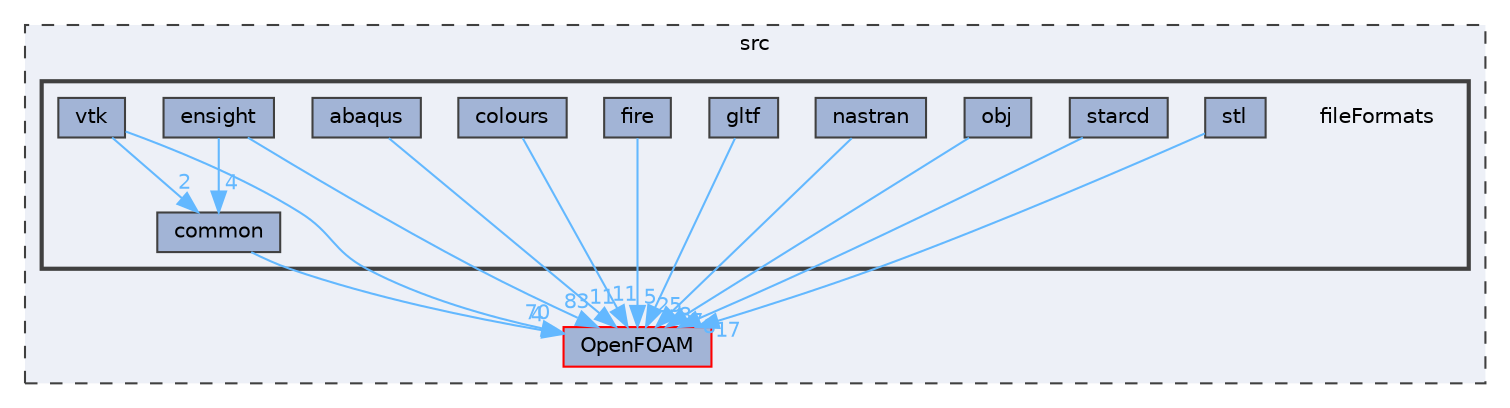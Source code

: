 digraph "src/fileFormats"
{
 // LATEX_PDF_SIZE
  bgcolor="transparent";
  edge [fontname=Helvetica,fontsize=10,labelfontname=Helvetica,labelfontsize=10];
  node [fontname=Helvetica,fontsize=10,shape=box,height=0.2,width=0.4];
  compound=true
  subgraph clusterdir_68267d1309a1af8e8297ef4c3efbcdba {
    graph [ bgcolor="#edf0f7", pencolor="grey25", label="src", fontname=Helvetica,fontsize=10 style="filled,dashed", URL="dir_68267d1309a1af8e8297ef4c3efbcdba.html",tooltip=""]
  dir_c5473ff19b20e6ec4dfe5c310b3778a8 [label="OpenFOAM", fillcolor="#a2b4d6", color="red", style="filled", URL="dir_c5473ff19b20e6ec4dfe5c310b3778a8.html",tooltip=""];
  subgraph clusterdir_b05602f37bb521a7142c0a3e200b5f35 {
    graph [ bgcolor="#edf0f7", pencolor="grey25", label="", fontname=Helvetica,fontsize=10 style="filled,bold", URL="dir_b05602f37bb521a7142c0a3e200b5f35.html",tooltip=""]
    dir_b05602f37bb521a7142c0a3e200b5f35 [shape=plaintext, label="fileFormats"];
  dir_52c0a77eaabe5804709e47522c64be5c [label="abaqus", fillcolor="#a2b4d6", color="grey25", style="filled", URL="dir_52c0a77eaabe5804709e47522c64be5c.html",tooltip=""];
  dir_cd36a8903d4d41efa0a8481b931cc85b [label="colours", fillcolor="#a2b4d6", color="grey25", style="filled", URL="dir_cd36a8903d4d41efa0a8481b931cc85b.html",tooltip=""];
  dir_354aa7fa7c4f301d2b135419536f9e99 [label="common", fillcolor="#a2b4d6", color="grey25", style="filled", URL="dir_354aa7fa7c4f301d2b135419536f9e99.html",tooltip=""];
  dir_96586e5e3382cdca7ec33a231393ed79 [label="ensight", fillcolor="#a2b4d6", color="grey25", style="filled", URL="dir_96586e5e3382cdca7ec33a231393ed79.html",tooltip=""];
  dir_88494de5f62d98be8450c6c92f857665 [label="fire", fillcolor="#a2b4d6", color="grey25", style="filled", URL="dir_88494de5f62d98be8450c6c92f857665.html",tooltip=""];
  dir_d0fb2293190fe442e397e91f37a861e7 [label="gltf", fillcolor="#a2b4d6", color="grey25", style="filled", URL="dir_d0fb2293190fe442e397e91f37a861e7.html",tooltip=""];
  dir_289cba873235e87d1ad2b4eca237c5bc [label="nastran", fillcolor="#a2b4d6", color="grey25", style="filled", URL="dir_289cba873235e87d1ad2b4eca237c5bc.html",tooltip=""];
  dir_f340446c9e4f3e7479743f6d42e6c987 [label="obj", fillcolor="#a2b4d6", color="grey25", style="filled", URL="dir_f340446c9e4f3e7479743f6d42e6c987.html",tooltip=""];
  dir_33cdf342a0eb1db4279b5ef4b50f07b1 [label="starcd", fillcolor="#a2b4d6", color="grey25", style="filled", URL="dir_33cdf342a0eb1db4279b5ef4b50f07b1.html",tooltip=""];
  dir_10c8625c32b4fc112cf27a6215daa1a2 [label="stl", fillcolor="#a2b4d6", color="grey25", style="filled", URL="dir_10c8625c32b4fc112cf27a6215daa1a2.html",tooltip=""];
  dir_cfb0a79374c161664966704d31c85f3d [label="vtk", fillcolor="#a2b4d6", color="grey25", style="filled", URL="dir_cfb0a79374c161664966704d31c85f3d.html",tooltip=""];
  }
  }
  dir_52c0a77eaabe5804709e47522c64be5c->dir_c5473ff19b20e6ec4dfe5c310b3778a8 [headlabel="11", labeldistance=1.5 headhref="dir_000001_002695.html" href="dir_000001_002695.html" color="steelblue1" fontcolor="steelblue1"];
  dir_cd36a8903d4d41efa0a8481b931cc85b->dir_c5473ff19b20e6ec4dfe5c310b3778a8 [headlabel="11", labeldistance=1.5 headhref="dir_000541_002695.html" href="dir_000541_002695.html" color="steelblue1" fontcolor="steelblue1"];
  dir_354aa7fa7c4f301d2b135419536f9e99->dir_c5473ff19b20e6ec4dfe5c310b3778a8 [headlabel="4", labeldistance=1.5 headhref="dir_000553_002695.html" href="dir_000553_002695.html" color="steelblue1" fontcolor="steelblue1"];
  dir_96586e5e3382cdca7ec33a231393ed79->dir_354aa7fa7c4f301d2b135419536f9e99 [headlabel="4", labeldistance=1.5 headhref="dir_001157_000553.html" href="dir_001157_000553.html" color="steelblue1" fontcolor="steelblue1"];
  dir_96586e5e3382cdca7ec33a231393ed79->dir_c5473ff19b20e6ec4dfe5c310b3778a8 [headlabel="83", labeldistance=1.5 headhref="dir_001157_002695.html" href="dir_001157_002695.html" color="steelblue1" fontcolor="steelblue1"];
  dir_88494de5f62d98be8450c6c92f857665->dir_c5473ff19b20e6ec4dfe5c310b3778a8 [headlabel="5", labeldistance=1.5 headhref="dir_001391_002695.html" href="dir_001391_002695.html" color="steelblue1" fontcolor="steelblue1"];
  dir_d0fb2293190fe442e397e91f37a861e7->dir_c5473ff19b20e6ec4dfe5c310b3778a8 [headlabel="25", labeldistance=1.5 headhref="dir_001656_002695.html" href="dir_001656_002695.html" color="steelblue1" fontcolor="steelblue1"];
  dir_289cba873235e87d1ad2b4eca237c5bc->dir_c5473ff19b20e6ec4dfe5c310b3778a8 [headlabel="8", labeldistance=1.5 headhref="dir_002515_002695.html" href="dir_002515_002695.html" color="steelblue1" fontcolor="steelblue1"];
  dir_f340446c9e4f3e7479743f6d42e6c987->dir_c5473ff19b20e6ec4dfe5c310b3778a8 [headlabel="7", labeldistance=1.5 headhref="dir_002653_002695.html" href="dir_002653_002695.html" color="steelblue1" fontcolor="steelblue1"];
  dir_33cdf342a0eb1db4279b5ef4b50f07b1->dir_c5473ff19b20e6ec4dfe5c310b3778a8 [headlabel="8", labeldistance=1.5 headhref="dir_003750_002695.html" href="dir_003750_002695.html" color="steelblue1" fontcolor="steelblue1"];
  dir_10c8625c32b4fc112cf27a6215daa1a2->dir_c5473ff19b20e6ec4dfe5c310b3778a8 [headlabel="17", labeldistance=1.5 headhref="dir_003772_002695.html" href="dir_003772_002695.html" color="steelblue1" fontcolor="steelblue1"];
  dir_cfb0a79374c161664966704d31c85f3d->dir_354aa7fa7c4f301d2b135419536f9e99 [headlabel="2", labeldistance=1.5 headhref="dir_004309_000553.html" href="dir_004309_000553.html" color="steelblue1" fontcolor="steelblue1"];
  dir_cfb0a79374c161664966704d31c85f3d->dir_c5473ff19b20e6ec4dfe5c310b3778a8 [headlabel="70", labeldistance=1.5 headhref="dir_004309_002695.html" href="dir_004309_002695.html" color="steelblue1" fontcolor="steelblue1"];
}
